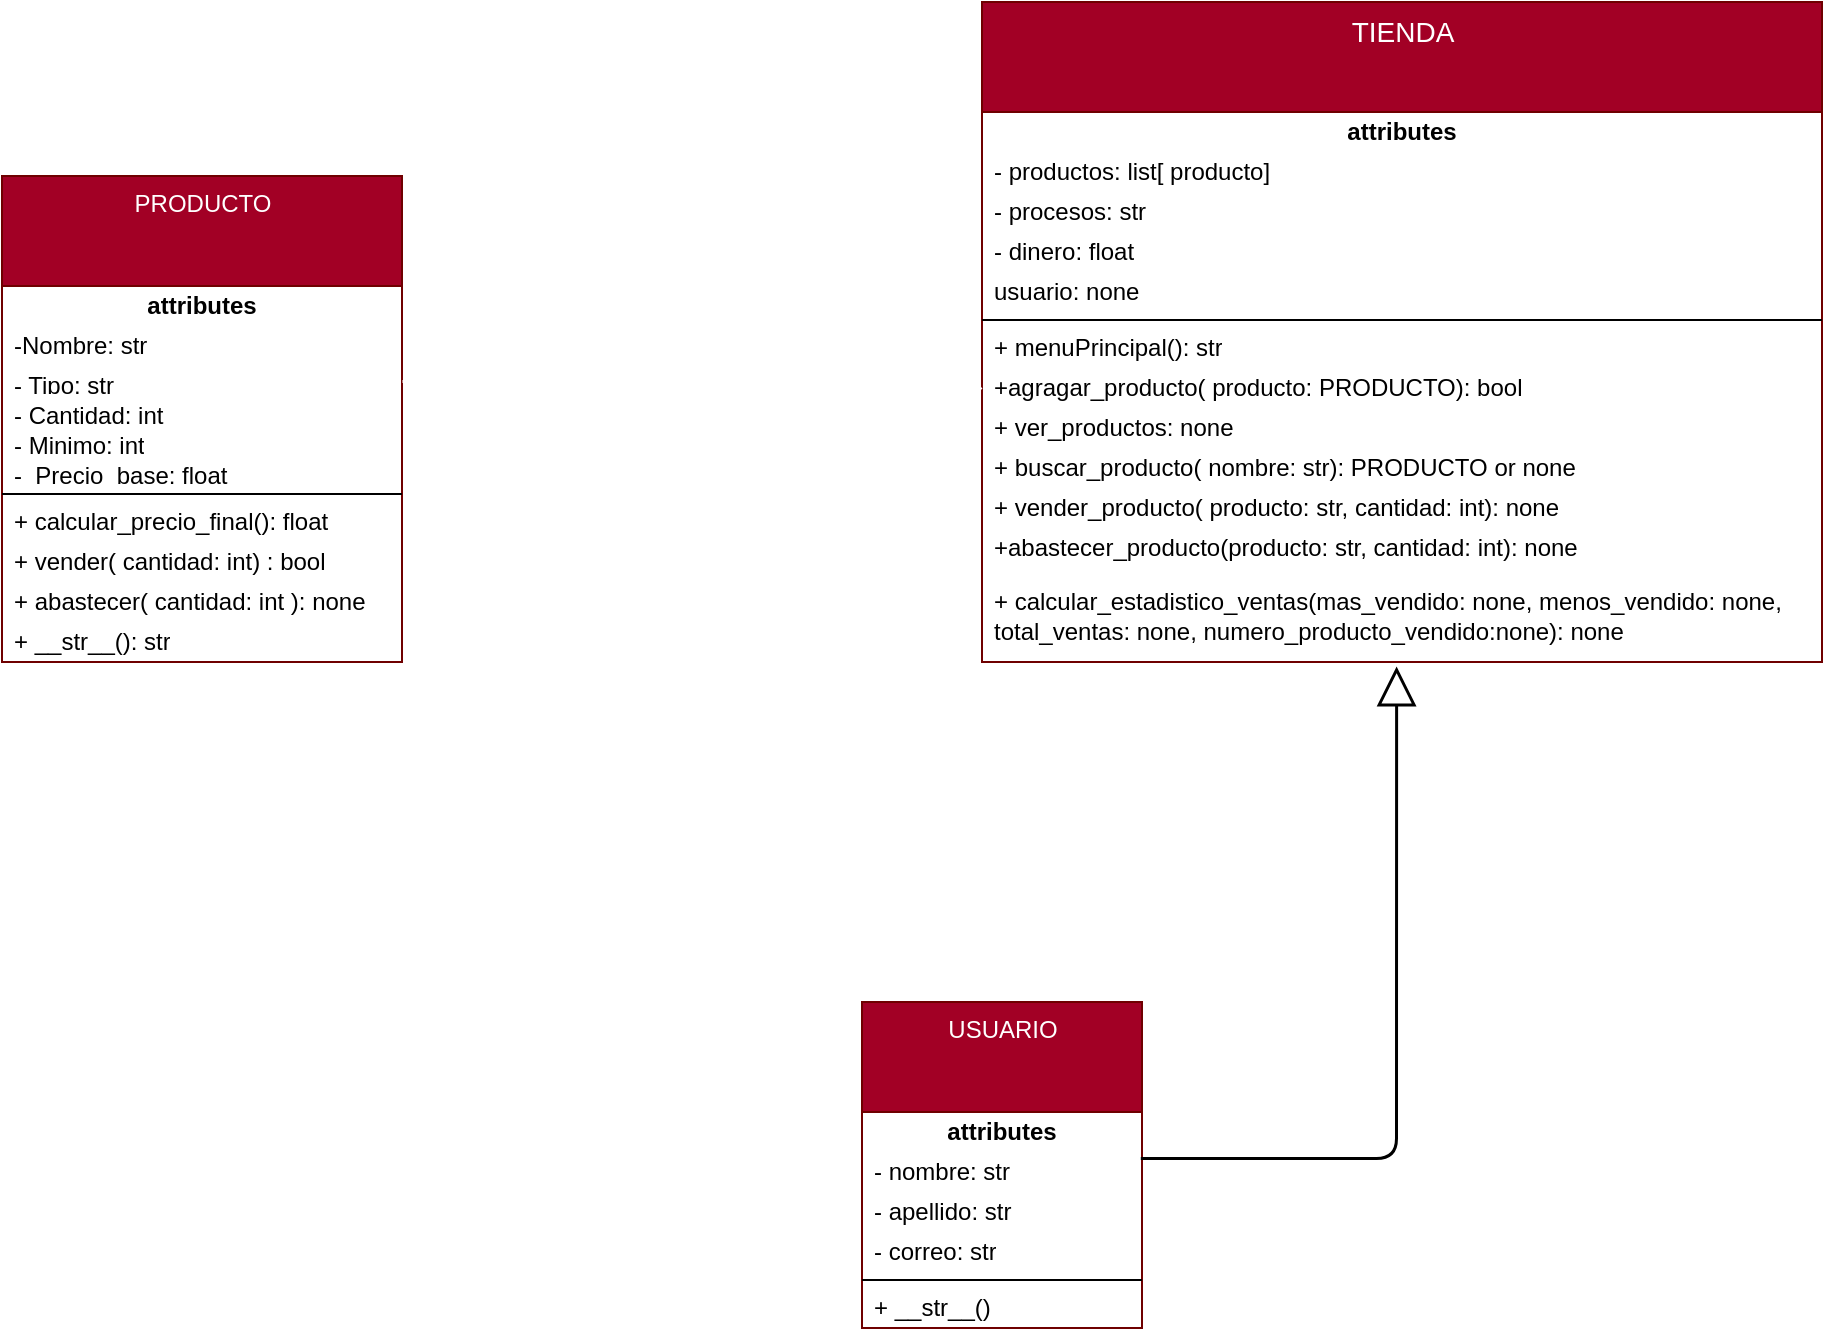 <mxfile>
    <diagram id="TzaLtYBT9C8v8iJ7pbF2" name="Página-1">
        <mxGraphModel dx="933" dy="710" grid="1" gridSize="10" guides="1" tooltips="1" connect="1" arrows="1" fold="1" page="1" pageScale="1" pageWidth="1169" pageHeight="827" math="0" shadow="0">
            <root>
                <mxCell id="0"/>
                <mxCell id="1" parent="0"/>
                <mxCell id="2" value="PRODUCTO&lt;br&gt;" style="swimlane;fontStyle=0;align=center;verticalAlign=top;childLayout=stackLayout;horizontal=1;startSize=55;horizontalStack=0;resizeParent=1;resizeParentMax=0;resizeLast=0;collapsible=0;marginBottom=0;html=1;fillColor=#a20025;fontColor=#ffffff;strokeColor=#6F0000;" parent="1" vertex="1">
                    <mxGeometry x="140" y="147" width="200" height="243" as="geometry"/>
                </mxCell>
                <mxCell id="3" value="attributes" style="text;html=1;strokeColor=none;fillColor=none;align=center;verticalAlign=middle;spacingLeft=4;spacingRight=4;overflow=hidden;rotatable=0;points=[[0,0.5],[1,0.5]];portConstraint=eastwest;fontStyle=1" parent="2" vertex="1">
                    <mxGeometry y="55" width="200" height="20" as="geometry"/>
                </mxCell>
                <mxCell id="4" value="-Nombre: str" style="text;html=1;strokeColor=none;fillColor=none;align=left;verticalAlign=middle;spacingLeft=4;spacingRight=4;overflow=hidden;rotatable=0;points=[[0,0.5],[1,0.5]];portConstraint=eastwest;" parent="2" vertex="1">
                    <mxGeometry y="75" width="200" height="20" as="geometry"/>
                </mxCell>
                <mxCell id="10" value="- Tipo: str" style="text;html=1;strokeColor=none;fillColor=none;align=left;verticalAlign=middle;spacingLeft=4;spacingRight=4;overflow=hidden;rotatable=0;points=[[0,0.5],[1,0.5]];portConstraint=eastwest;" parent="2" vertex="1">
                    <mxGeometry y="95" width="200" height="15" as="geometry"/>
                </mxCell>
                <mxCell id="6" value="- Cantidad: int&amp;nbsp;" style="text;html=1;strokeColor=none;fillColor=none;align=left;verticalAlign=middle;spacingLeft=4;spacingRight=4;overflow=hidden;rotatable=0;points=[[0,0.5],[1,0.5]];portConstraint=eastwest;" parent="2" vertex="1">
                    <mxGeometry y="110" width="200" height="15" as="geometry"/>
                </mxCell>
                <mxCell id="11" value="- Minimo: int" style="text;html=1;strokeColor=none;fillColor=none;align=left;verticalAlign=middle;spacingLeft=4;spacingRight=4;overflow=hidden;rotatable=0;points=[[0,0.5],[1,0.5]];portConstraint=eastwest;" parent="2" vertex="1">
                    <mxGeometry y="125" width="200" height="15" as="geometry"/>
                </mxCell>
                <mxCell id="12" value="-&amp;nbsp; Precio_base: float" style="text;html=1;strokeColor=none;fillColor=none;align=left;verticalAlign=middle;spacingLeft=4;spacingRight=4;overflow=hidden;rotatable=0;points=[[0,0.5],[1,0.5]];portConstraint=eastwest;" parent="2" vertex="1">
                    <mxGeometry y="140" width="200" height="15" as="geometry"/>
                </mxCell>
                <mxCell id="7" value="" style="line;strokeWidth=1;fillColor=none;align=left;verticalAlign=middle;spacingTop=-1;spacingLeft=3;spacingRight=3;rotatable=0;labelPosition=right;points=[];portConstraint=eastwest;" parent="2" vertex="1">
                    <mxGeometry y="155" width="200" height="8" as="geometry"/>
                </mxCell>
                <mxCell id="9" value="+ calcular_precio_final(): float" style="text;html=1;strokeColor=none;fillColor=none;align=left;verticalAlign=middle;spacingLeft=4;spacingRight=4;overflow=hidden;rotatable=0;points=[[0,0.5],[1,0.5]];portConstraint=eastwest;" parent="2" vertex="1">
                    <mxGeometry y="163" width="200" height="20" as="geometry"/>
                </mxCell>
                <mxCell id="14" value="+ vender( cantidad: int) : bool" style="text;html=1;strokeColor=none;fillColor=none;align=left;verticalAlign=middle;spacingLeft=4;spacingRight=4;overflow=hidden;rotatable=0;points=[[0,0.5],[1,0.5]];portConstraint=eastwest;" parent="2" vertex="1">
                    <mxGeometry y="183" width="200" height="20" as="geometry"/>
                </mxCell>
                <mxCell id="15" value="+ abastecer( cantidad: int ): none" style="text;html=1;strokeColor=none;fillColor=none;align=left;verticalAlign=middle;spacingLeft=4;spacingRight=4;overflow=hidden;rotatable=0;points=[[0,0.5],[1,0.5]];portConstraint=eastwest;" parent="2" vertex="1">
                    <mxGeometry y="203" width="200" height="20" as="geometry"/>
                </mxCell>
                <mxCell id="16" value="+ __str__(): str" style="text;html=1;strokeColor=none;fillColor=none;align=left;verticalAlign=middle;spacingLeft=4;spacingRight=4;overflow=hidden;rotatable=0;points=[[0,0.5],[1,0.5]];portConstraint=eastwest;" parent="2" vertex="1">
                    <mxGeometry y="223" width="200" height="20" as="geometry"/>
                </mxCell>
                <mxCell id="17" value="TIENDA" style="swimlane;fontStyle=0;align=center;verticalAlign=top;childLayout=stackLayout;horizontal=1;startSize=55;horizontalStack=0;resizeParent=1;resizeParentMax=0;resizeLast=0;collapsible=0;marginBottom=0;html=1;fontSize=14;fillColor=#a20025;fontColor=#ffffff;strokeColor=#6F0000;" parent="1" vertex="1">
                    <mxGeometry x="630" y="60" width="420" height="330" as="geometry"/>
                </mxCell>
                <mxCell id="18" value="attributes" style="text;html=1;strokeColor=none;fillColor=none;align=center;verticalAlign=middle;spacingLeft=4;spacingRight=4;overflow=hidden;rotatable=0;points=[[0,0.5],[1,0.5]];portConstraint=eastwest;fontSize=12;fontStyle=1" parent="17" vertex="1">
                    <mxGeometry y="55" width="420" height="20" as="geometry"/>
                </mxCell>
                <mxCell id="19" value="- productos: list[ producto]" style="text;html=1;strokeColor=none;fillColor=none;align=left;verticalAlign=middle;spacingLeft=4;spacingRight=4;overflow=hidden;rotatable=0;points=[[0,0.5],[1,0.5]];portConstraint=eastwest;fontSize=12;" parent="17" vertex="1">
                    <mxGeometry y="75" width="420" height="20" as="geometry"/>
                </mxCell>
                <mxCell id="39" value="- procesos: str" style="text;html=1;strokeColor=none;fillColor=none;align=left;verticalAlign=middle;spacingLeft=4;spacingRight=4;overflow=hidden;rotatable=0;points=[[0,0.5],[1,0.5]];portConstraint=eastwest;fontSize=12;" parent="17" vertex="1">
                    <mxGeometry y="95" width="420" height="20" as="geometry"/>
                </mxCell>
                <mxCell id="40" value="- dinero: float" style="text;html=1;strokeColor=none;fillColor=none;align=left;verticalAlign=middle;spacingLeft=4;spacingRight=4;overflow=hidden;rotatable=0;points=[[0,0.5],[1,0.5]];portConstraint=eastwest;fontSize=12;" parent="17" vertex="1">
                    <mxGeometry y="115" width="420" height="20" as="geometry"/>
                </mxCell>
                <mxCell id="41" value="usuario: none" style="text;html=1;strokeColor=none;fillColor=none;align=left;verticalAlign=middle;spacingLeft=4;spacingRight=4;overflow=hidden;rotatable=0;points=[[0,0.5],[1,0.5]];portConstraint=eastwest;fontSize=12;" parent="17" vertex="1">
                    <mxGeometry y="135" width="420" height="20" as="geometry"/>
                </mxCell>
                <mxCell id="22" value="" style="line;strokeWidth=1;fillColor=none;align=left;verticalAlign=middle;spacingTop=-1;spacingLeft=3;spacingRight=3;rotatable=0;labelPosition=right;points=[];portConstraint=eastwest;fontSize=12;" parent="17" vertex="1">
                    <mxGeometry y="155" width="420" height="8" as="geometry"/>
                </mxCell>
                <mxCell id="42" value="+ menuPrincipal(): str" style="text;html=1;strokeColor=none;fillColor=none;align=left;verticalAlign=middle;spacingLeft=4;spacingRight=4;overflow=hidden;rotatable=0;points=[[0,0.5],[1,0.5]];portConstraint=eastwest;fontSize=12;" parent="17" vertex="1">
                    <mxGeometry y="163" width="420" height="20" as="geometry"/>
                </mxCell>
                <mxCell id="24" value="+agragar_producto( producto: PRODUCTO): bool" style="text;html=1;strokeColor=none;fillColor=none;align=left;verticalAlign=middle;spacingLeft=4;spacingRight=4;overflow=hidden;rotatable=0;points=[[0,0.5],[1,0.5]];portConstraint=eastwest;fontSize=12;" parent="17" vertex="1">
                    <mxGeometry y="183" width="420" height="20" as="geometry"/>
                </mxCell>
                <mxCell id="25" value="+ ver_productos: none" style="text;html=1;strokeColor=none;fillColor=none;align=left;verticalAlign=middle;spacingLeft=4;spacingRight=4;overflow=hidden;rotatable=0;points=[[0,0.5],[1,0.5]];portConstraint=eastwest;fontSize=12;" parent="17" vertex="1">
                    <mxGeometry y="203" width="420" height="20" as="geometry"/>
                </mxCell>
                <mxCell id="26" value="+ buscar_producto( nombre: str): PRODUCTO or none" style="text;html=1;strokeColor=none;fillColor=none;align=left;verticalAlign=middle;spacingLeft=4;spacingRight=4;overflow=hidden;rotatable=0;points=[[0,0.5],[1,0.5]];portConstraint=eastwest;fontSize=12;" parent="17" vertex="1">
                    <mxGeometry y="223" width="420" height="20" as="geometry"/>
                </mxCell>
                <mxCell id="27" value="+ vender_producto( producto: str, cantidad: int): none" style="text;html=1;strokeColor=none;fillColor=none;align=left;verticalAlign=middle;spacingLeft=4;spacingRight=4;overflow=hidden;rotatable=0;points=[[0,0.5],[1,0.5]];portConstraint=eastwest;fontSize=12;" parent="17" vertex="1">
                    <mxGeometry y="243" width="420" height="20" as="geometry"/>
                </mxCell>
                <mxCell id="28" value="+abastecer_producto(producto: str, cantidad: int): none" style="text;html=1;strokeColor=none;fillColor=none;align=left;verticalAlign=middle;spacingLeft=4;spacingRight=4;overflow=hidden;rotatable=0;points=[[0,0.5],[1,0.5]];portConstraint=eastwest;fontSize=12;" parent="17" vertex="1">
                    <mxGeometry y="263" width="420" height="20" as="geometry"/>
                </mxCell>
                <mxCell id="29" value="+ calcular_estadistico_ventas(mas_vendido: none, menos_vendido: none, &lt;br&gt;total_ventas: none, numero_producto_vendido:none): none" style="text;html=1;strokeColor=none;fillColor=none;align=left;verticalAlign=middle;spacingLeft=4;spacingRight=4;overflow=hidden;rotatable=0;points=[[0,0.5],[1,0.5]];portConstraint=eastwest;" parent="17" vertex="1">
                    <mxGeometry y="283" width="420" height="47" as="geometry"/>
                </mxCell>
                <mxCell id="38" style="edgeStyle=none;html=1;exitX=1;exitY=0.5;exitDx=0;exitDy=0;entryX=0;entryY=0.5;entryDx=0;entryDy=0;endArrow=diamond;endFill=1;strokeWidth=1.5;strokeColor=#FFFFFF;endSize=16;" parent="1" source="10" target="24" edge="1">
                    <mxGeometry relative="1" as="geometry"/>
                </mxCell>
                <mxCell id="43" value="USUARIO" style="swimlane;fontStyle=0;align=center;verticalAlign=top;childLayout=stackLayout;horizontal=1;startSize=55;horizontalStack=0;resizeParent=1;resizeParentMax=0;resizeLast=0;collapsible=0;marginBottom=0;html=1;fillColor=#a20025;fontColor=#ffffff;strokeColor=#6F0000;" parent="1" vertex="1">
                    <mxGeometry x="570" y="560" width="140" height="163" as="geometry"/>
                </mxCell>
                <mxCell id="44" value="attributes" style="text;html=1;strokeColor=none;fillColor=none;align=center;verticalAlign=middle;spacingLeft=4;spacingRight=4;overflow=hidden;rotatable=0;points=[[0,0.5],[1,0.5]];portConstraint=eastwest;fontStyle=1" parent="43" vertex="1">
                    <mxGeometry y="55" width="140" height="20" as="geometry"/>
                </mxCell>
                <mxCell id="47" value="- nombre: str" style="text;html=1;strokeColor=none;fillColor=none;align=left;verticalAlign=middle;spacingLeft=4;spacingRight=4;overflow=hidden;rotatable=0;points=[[0,0.5],[1,0.5]];portConstraint=eastwest;" parent="43" vertex="1">
                    <mxGeometry y="75" width="140" height="20" as="geometry"/>
                </mxCell>
                <mxCell id="51" value="- apellido: str" style="text;html=1;strokeColor=none;fillColor=none;align=left;verticalAlign=middle;spacingLeft=4;spacingRight=4;overflow=hidden;rotatable=0;points=[[0,0.5],[1,0.5]];portConstraint=eastwest;" parent="43" vertex="1">
                    <mxGeometry y="95" width="140" height="20" as="geometry"/>
                </mxCell>
                <mxCell id="52" value="- correo: str" style="text;html=1;strokeColor=none;fillColor=none;align=left;verticalAlign=middle;spacingLeft=4;spacingRight=4;overflow=hidden;rotatable=0;points=[[0,0.5],[1,0.5]];portConstraint=eastwest;" parent="43" vertex="1">
                    <mxGeometry y="115" width="140" height="20" as="geometry"/>
                </mxCell>
                <mxCell id="48" value="" style="line;strokeWidth=1;fillColor=none;align=left;verticalAlign=middle;spacingTop=-1;spacingLeft=3;spacingRight=3;rotatable=0;labelPosition=right;points=[];portConstraint=eastwest;" parent="43" vertex="1">
                    <mxGeometry y="135" width="140" height="8" as="geometry"/>
                </mxCell>
                <mxCell id="50" value="+ __str__()" style="text;html=1;strokeColor=none;fillColor=none;align=left;verticalAlign=middle;spacingLeft=4;spacingRight=4;overflow=hidden;rotatable=0;points=[[0,0.5],[1,0.5]];portConstraint=eastwest;" parent="43" vertex="1">
                    <mxGeometry y="143" width="140" height="20" as="geometry"/>
                </mxCell>
                <mxCell id="53" style="edgeStyle=none;html=1;exitX=0.994;exitY=0.152;exitDx=0;exitDy=0;entryX=0.493;entryY=1.043;entryDx=0;entryDy=0;entryPerimeter=0;exitPerimeter=0;endArrow=block;endFill=0;strokeWidth=1.5;endSize=16;startSize=10;jumpSize=4;" parent="1" source="47" target="29" edge="1">
                    <mxGeometry relative="1" as="geometry">
                        <Array as="points">
                            <mxPoint x="837" y="638"/>
                        </Array>
                    </mxGeometry>
                </mxCell>
            </root>
        </mxGraphModel>
    </diagram>
</mxfile>